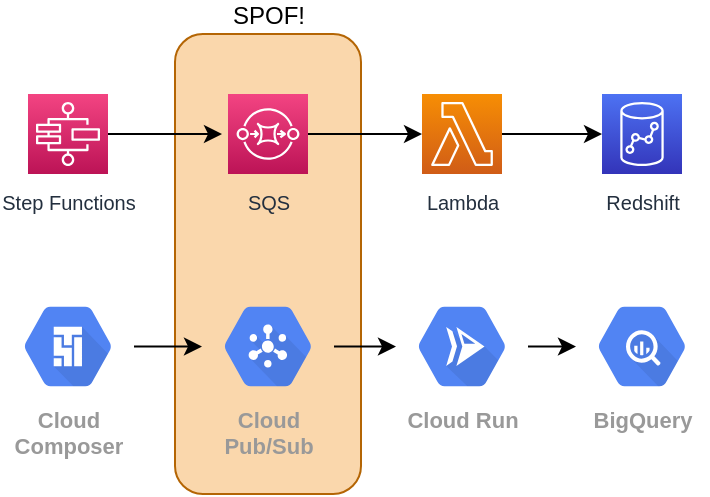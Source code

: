 <mxfile version="14.5.3" type="embed" pages="5">
    <diagram id="moko7G---dPomy4nvXAM" name="Page-1">
        <mxGraphModel dx="276" dy="367" grid="1" gridSize="10" guides="1" tooltips="1" connect="1" arrows="1" fold="1" page="1" pageScale="1" pageWidth="827" pageHeight="1169" background="#ffffff" math="0" shadow="0">
            <root>
                <mxCell id="0"/>
                <mxCell id="1" parent="0"/>
                <mxCell id="yWzwgE-AIM49SFFG5aOP-24" value="SPOF!" style="rounded=1;whiteSpace=wrap;html=1;fillColor=#fad7ac;strokeColor=#b46504;fontColor=#000000;labelPosition=center;verticalLabelPosition=top;align=center;verticalAlign=bottom;" parent="1" vertex="1">
                    <mxGeometry x="236.5" y="140" width="93" height="230" as="geometry"/>
                </mxCell>
                <mxCell id="19" value="" style="edgeStyle=orthogonalEdgeStyle;rounded=0;orthogonalLoop=1;jettySize=auto;html=1;strokeColor=#000000;entryX=0;entryY=0.5;entryDx=0;entryDy=0;entryPerimeter=0;" parent="1" source="3" target="5" edge="1">
                    <mxGeometry relative="1" as="geometry"/>
                </mxCell>
                <mxCell id="3" value="&lt;font style=&quot;font-size: 10px&quot;&gt;SQS&lt;/font&gt;" style="points=[[0,0,0],[0.25,0,0],[0.5,0,0],[0.75,0,0],[1,0,0],[0,1,0],[0.25,1,0],[0.5,1,0],[0.75,1,0],[1,1,0],[0,0.25,0],[0,0.5,0],[0,0.75,0],[1,0.25,0],[1,0.5,0],[1,0.75,0]];outlineConnect=0;fontColor=#232F3E;gradientColor=#F34482;gradientDirection=north;fillColor=#BC1356;strokeColor=#ffffff;dashed=0;verticalLabelPosition=bottom;verticalAlign=top;align=center;html=1;fontSize=12;fontStyle=0;aspect=fixed;shape=mxgraph.aws4.resourceIcon;resIcon=mxgraph.aws4.sqs;" parent="1" vertex="1">
                    <mxGeometry x="263" y="170" width="40" height="40" as="geometry"/>
                </mxCell>
                <mxCell id="18" value="" style="edgeStyle=orthogonalEdgeStyle;rounded=0;orthogonalLoop=1;jettySize=auto;html=1;strokeColor=#000000;" parent="1" source="4" edge="1">
                    <mxGeometry relative="1" as="geometry">
                        <mxPoint x="260" y="190" as="targetPoint"/>
                    </mxGeometry>
                </mxCell>
                <mxCell id="4" value="&lt;font style=&quot;font-size: 10px&quot;&gt;Step Functions&lt;/font&gt;" style="points=[[0,0,0],[0.25,0,0],[0.5,0,0],[0.75,0,0],[1,0,0],[0,1,0],[0.25,1,0],[0.5,1,0],[0.75,1,0],[1,1,0],[0,0.25,0],[0,0.5,0],[0,0.75,0],[1,0.25,0],[1,0.5,0],[1,0.75,0]];outlineConnect=0;fontColor=#232F3E;gradientColor=#F34482;gradientDirection=north;fillColor=#BC1356;strokeColor=#ffffff;dashed=0;verticalLabelPosition=bottom;verticalAlign=top;align=center;html=1;fontSize=12;fontStyle=0;aspect=fixed;shape=mxgraph.aws4.resourceIcon;resIcon=mxgraph.aws4.step_functions;" parent="1" vertex="1">
                    <mxGeometry x="163" y="170" width="40" height="40" as="geometry"/>
                </mxCell>
                <mxCell id="20" value="" style="edgeStyle=orthogonalEdgeStyle;rounded=0;orthogonalLoop=1;jettySize=auto;html=1;strokeColor=#000000;" parent="1" source="5" edge="1">
                    <mxGeometry relative="1" as="geometry">
                        <mxPoint x="450" y="190" as="targetPoint"/>
                    </mxGeometry>
                </mxCell>
                <mxCell id="5" value="&lt;font style=&quot;font-size: 10px&quot;&gt;Lambda&lt;/font&gt;" style="points=[[0,0,0],[0.25,0,0],[0.5,0,0],[0.75,0,0],[1,0,0],[0,1,0],[0.25,1,0],[0.5,1,0],[0.75,1,0],[1,1,0],[0,0.25,0],[0,0.5,0],[0,0.75,0],[1,0.25,0],[1,0.5,0],[1,0.75,0]];outlineConnect=0;fontColor=#232F3E;gradientColor=#F78E04;gradientDirection=north;fillColor=#D05C17;strokeColor=#ffffff;dashed=0;verticalLabelPosition=bottom;verticalAlign=top;align=center;html=1;fontSize=12;fontStyle=0;aspect=fixed;shape=mxgraph.aws4.resourceIcon;resIcon=mxgraph.aws4.lambda;" parent="1" vertex="1">
                    <mxGeometry x="360" y="170" width="40" height="40" as="geometry"/>
                </mxCell>
                <mxCell id="23" value="" style="edgeStyle=orthogonalEdgeStyle;rounded=0;orthogonalLoop=1;jettySize=auto;html=1;strokeColor=#000000;" parent="1" source="10" target="11" edge="1">
                    <mxGeometry relative="1" as="geometry"/>
                </mxCell>
                <mxCell id="10" value="Cloud Run" style="html=1;fillColor=#5184F3;strokeColor=none;verticalAlign=top;labelPosition=center;verticalLabelPosition=bottom;align=center;spacingTop=-6;fontSize=11;fontStyle=1;fontColor=#999999;shape=mxgraph.gcp2.hexIcon;prIcon=cloud_run" parent="1" vertex="1">
                    <mxGeometry x="347" y="267" width="66" height="58.5" as="geometry"/>
                </mxCell>
                <mxCell id="11" value="BigQuery" style="html=1;fillColor=#5184F3;strokeColor=none;verticalAlign=top;labelPosition=center;verticalLabelPosition=bottom;align=center;spacingTop=-6;fontSize=11;fontStyle=1;fontColor=#999999;shape=mxgraph.gcp2.hexIcon;prIcon=bigquery" parent="1" vertex="1">
                    <mxGeometry x="437" y="267" width="66" height="58.5" as="geometry"/>
                </mxCell>
                <mxCell id="21" value="" style="edgeStyle=orthogonalEdgeStyle;rounded=0;orthogonalLoop=1;jettySize=auto;html=1;strokeColor=#000000;" parent="1" source="15" target="16" edge="1">
                    <mxGeometry relative="1" as="geometry"/>
                </mxCell>
                <mxCell id="15" value="Cloud&#10;Composer" style="html=1;fillColor=#5184F3;strokeColor=none;verticalAlign=top;labelPosition=center;verticalLabelPosition=bottom;align=center;spacingTop=-6;fontSize=11;fontStyle=1;fontColor=#999999;shape=mxgraph.gcp2.hexIcon;prIcon=cloud_composer" parent="1" vertex="1">
                    <mxGeometry x="150" y="267" width="66" height="58.5" as="geometry"/>
                </mxCell>
                <mxCell id="22" value="" style="edgeStyle=orthogonalEdgeStyle;rounded=0;orthogonalLoop=1;jettySize=auto;html=1;strokeColor=#000000;" parent="1" source="16" target="10" edge="1">
                    <mxGeometry relative="1" as="geometry"/>
                </mxCell>
                <mxCell id="16" value="Cloud&#10;Pub/Sub" style="html=1;fillColor=#5184F3;strokeColor=none;verticalAlign=top;labelPosition=center;verticalLabelPosition=bottom;align=center;spacingTop=-6;fontSize=11;fontStyle=1;fontColor=#999999;shape=mxgraph.gcp2.hexIcon;prIcon=cloud_pubsub" parent="1" vertex="1">
                    <mxGeometry x="250" y="267" width="66" height="58.5" as="geometry"/>
                </mxCell>
                <mxCell id="24" value="&lt;font style=&quot;font-size: 10px&quot;&gt;Redshift&lt;/font&gt;" style="points=[[0,0,0],[0.25,0,0],[0.5,0,0],[0.75,0,0],[1,0,0],[0,1,0],[0.25,1,0],[0.5,1,0],[0.75,1,0],[1,1,0],[0,0.25,0],[0,0.5,0],[0,0.75,0],[1,0.25,0],[1,0.5,0],[1,0.75,0]];outlineConnect=0;fontColor=#232F3E;gradientColor=#4D72F3;gradientDirection=north;fillColor=#3334B9;strokeColor=#ffffff;dashed=0;verticalLabelPosition=bottom;verticalAlign=top;align=center;html=1;fontSize=12;fontStyle=0;aspect=fixed;shape=mxgraph.aws4.resourceIcon;resIcon=mxgraph.aws4.redshift;" parent="1" vertex="1">
                    <mxGeometry x="450" y="170" width="40" height="40" as="geometry"/>
                </mxCell>
            </root>
        </mxGraphModel>
    </diagram>
    <diagram name="Page-2" id="EdubOM1_TCLikN2hjm64">
        <mxGraphModel dx="458" dy="367" grid="1" gridSize="10" guides="1" tooltips="1" connect="1" arrows="1" fold="1" page="1" pageScale="1" pageWidth="827" pageHeight="1169" background="#ffffff" math="0" shadow="0">
            <root>
                <mxCell id="szVFtaPxw8O5ST5pwBjt-0"/>
                <mxCell id="szVFtaPxw8O5ST5pwBjt-1" parent="szVFtaPxw8O5ST5pwBjt-0"/>
                <mxCell id="szVFtaPxw8O5ST5pwBjt-21" value="" style="rounded=0;whiteSpace=wrap;html=1;fillColor=none;strokeColor=#4F4F4F;" parent="szVFtaPxw8O5ST5pwBjt-1" vertex="1">
                    <mxGeometry x="240" y="281.25" width="90" height="150" as="geometry"/>
                </mxCell>
                <mxCell id="szVFtaPxw8O5ST5pwBjt-17" value="" style="rounded=0;whiteSpace=wrap;html=1;fillColor=none;strokeColor=#4F4F4F;" parent="szVFtaPxw8O5ST5pwBjt-1" vertex="1">
                    <mxGeometry x="240" y="115" width="90" height="150" as="geometry"/>
                </mxCell>
                <mxCell id="szVFtaPxw8O5ST5pwBjt-2" value="" style="edgeStyle=orthogonalEdgeStyle;rounded=0;orthogonalLoop=1;jettySize=auto;html=1;strokeColor=#6F0000;entryX=0;entryY=0.5;entryDx=0;entryDy=0;entryPerimeter=0;fillColor=#a20025;" parent="szVFtaPxw8O5ST5pwBjt-1" target="szVFtaPxw8O5ST5pwBjt-7" edge="1">
                    <mxGeometry relative="1" as="geometry">
                        <mxPoint x="332" y="190" as="sourcePoint"/>
                    </mxGeometry>
                </mxCell>
                <mxCell id="szVFtaPxw8O5ST5pwBjt-20" value="" style="edgeStyle=orthogonalEdgeStyle;rounded=0;orthogonalLoop=1;jettySize=auto;html=1;strokeColor=#6F0000;entryX=0;entryY=0.5;entryDx=0;entryDy=0;fillColor=#a20025;" parent="szVFtaPxw8O5ST5pwBjt-1" source="szVFtaPxw8O5ST5pwBjt-5" target="szVFtaPxw8O5ST5pwBjt-17" edge="1">
                    <mxGeometry relative="1" as="geometry"/>
                </mxCell>
                <mxCell id="szVFtaPxw8O5ST5pwBjt-5" value="&lt;font style=&quot;font-size: 10px&quot;&gt;Step Functions&lt;/font&gt;" style="points=[[0,0,0],[0.25,0,0],[0.5,0,0],[0.75,0,0],[1,0,0],[0,1,0],[0.25,1,0],[0.5,1,0],[0.75,1,0],[1,1,0],[0,0.25,0],[0,0.5,0],[0,0.75,0],[1,0.25,0],[1,0.5,0],[1,0.75,0]];outlineConnect=0;fontColor=#232F3E;gradientColor=#F34482;gradientDirection=north;fillColor=#BC1356;strokeColor=#ffffff;dashed=0;verticalLabelPosition=bottom;verticalAlign=top;align=center;html=1;fontSize=12;fontStyle=0;aspect=fixed;shape=mxgraph.aws4.resourceIcon;resIcon=mxgraph.aws4.step_functions;" parent="szVFtaPxw8O5ST5pwBjt-1" vertex="1">
                    <mxGeometry x="163" y="170" width="40" height="40" as="geometry"/>
                </mxCell>
                <mxCell id="szVFtaPxw8O5ST5pwBjt-6" value="" style="edgeStyle=orthogonalEdgeStyle;rounded=0;orthogonalLoop=1;jettySize=auto;html=1;strokeColor=#000000;" parent="szVFtaPxw8O5ST5pwBjt-1" source="szVFtaPxw8O5ST5pwBjt-7" edge="1">
                    <mxGeometry relative="1" as="geometry">
                        <mxPoint x="450" y="190" as="targetPoint"/>
                    </mxGeometry>
                </mxCell>
                <mxCell id="szVFtaPxw8O5ST5pwBjt-7" value="&lt;font style=&quot;font-size: 10px&quot;&gt;Lambda&lt;/font&gt;" style="points=[[0,0,0],[0.25,0,0],[0.5,0,0],[0.75,0,0],[1,0,0],[0,1,0],[0.25,1,0],[0.5,1,0],[0.75,1,0],[1,1,0],[0,0.25,0],[0,0.5,0],[0,0.75,0],[1,0.25,0],[1,0.5,0],[1,0.75,0]];outlineConnect=0;fontColor=#232F3E;gradientColor=#F78E04;gradientDirection=north;fillColor=#D05C17;strokeColor=#ffffff;dashed=0;verticalLabelPosition=bottom;verticalAlign=top;align=center;html=1;fontSize=12;fontStyle=0;aspect=fixed;shape=mxgraph.aws4.resourceIcon;resIcon=mxgraph.aws4.lambda;" parent="szVFtaPxw8O5ST5pwBjt-1" vertex="1">
                    <mxGeometry x="360" y="170" width="40" height="40" as="geometry"/>
                </mxCell>
                <mxCell id="szVFtaPxw8O5ST5pwBjt-8" value="" style="edgeStyle=orthogonalEdgeStyle;rounded=0;orthogonalLoop=1;jettySize=auto;html=1;fillColor=#0050ef;strokeColor=#000000;" parent="szVFtaPxw8O5ST5pwBjt-1" source="szVFtaPxw8O5ST5pwBjt-9" target="szVFtaPxw8O5ST5pwBjt-10" edge="1">
                    <mxGeometry relative="1" as="geometry"/>
                </mxCell>
                <mxCell id="szVFtaPxw8O5ST5pwBjt-9" value="Cloud Run" style="html=1;fillColor=#5184F3;strokeColor=none;verticalAlign=top;labelPosition=center;verticalLabelPosition=bottom;align=center;spacingTop=-6;fontSize=11;fontStyle=1;fontColor=#999999;shape=mxgraph.gcp2.hexIcon;prIcon=cloud_run" parent="szVFtaPxw8O5ST5pwBjt-1" vertex="1">
                    <mxGeometry x="347" y="327" width="66" height="58.5" as="geometry"/>
                </mxCell>
                <mxCell id="szVFtaPxw8O5ST5pwBjt-10" value="BigQuery" style="html=1;fillColor=#5184F3;strokeColor=none;verticalAlign=top;labelPosition=center;verticalLabelPosition=bottom;align=center;spacingTop=-6;fontSize=11;fontStyle=1;fontColor=#999999;shape=mxgraph.gcp2.hexIcon;prIcon=bigquery" parent="szVFtaPxw8O5ST5pwBjt-1" vertex="1">
                    <mxGeometry x="437" y="327" width="66" height="58.5" as="geometry"/>
                </mxCell>
                <mxCell id="szVFtaPxw8O5ST5pwBjt-23" value="" style="edgeStyle=orthogonalEdgeStyle;rounded=0;orthogonalLoop=1;jettySize=auto;html=1;strokeColor=#000000;" parent="szVFtaPxw8O5ST5pwBjt-1" source="szVFtaPxw8O5ST5pwBjt-12" target="szVFtaPxw8O5ST5pwBjt-21" edge="1">
                    <mxGeometry relative="1" as="geometry"/>
                </mxCell>
                <mxCell id="szVFtaPxw8O5ST5pwBjt-12" value="Cloud&#10;Composer" style="html=1;fillColor=#5184F3;strokeColor=none;verticalAlign=top;labelPosition=center;verticalLabelPosition=bottom;align=center;spacingTop=-6;fontSize=11;fontStyle=1;fontColor=#999999;shape=mxgraph.gcp2.hexIcon;prIcon=cloud_composer" parent="szVFtaPxw8O5ST5pwBjt-1" vertex="1">
                    <mxGeometry x="150" y="327" width="66" height="58.5" as="geometry"/>
                </mxCell>
                <mxCell id="szVFtaPxw8O5ST5pwBjt-14" value="Cloud&#10;Pub/Sub" style="html=1;fillColor=#5184F3;strokeColor=none;verticalAlign=top;labelPosition=center;verticalLabelPosition=bottom;align=center;spacingTop=-6;fontSize=11;fontStyle=1;fontColor=#999999;shape=mxgraph.gcp2.hexIcon;prIcon=cloud_pubsub" parent="szVFtaPxw8O5ST5pwBjt-1" vertex="1">
                    <mxGeometry x="250" y="344" width="66" height="58.5" as="geometry"/>
                </mxCell>
                <mxCell id="szVFtaPxw8O5ST5pwBjt-15" value="&lt;font style=&quot;font-size: 10px&quot;&gt;Redshift&lt;/font&gt;" style="points=[[0,0,0],[0.25,0,0],[0.5,0,0],[0.75,0,0],[1,0,0],[0,1,0],[0.25,1,0],[0.5,1,0],[0.75,1,0],[1,1,0],[0,0.25,0],[0,0.5,0],[0,0.75,0],[1,0.25,0],[1,0.5,0],[1,0.75,0]];outlineConnect=0;fontColor=#232F3E;gradientColor=#4D72F3;gradientDirection=north;fillColor=#3334B9;strokeColor=#ffffff;dashed=0;verticalLabelPosition=bottom;verticalAlign=top;align=center;html=1;fontSize=12;fontStyle=0;aspect=fixed;shape=mxgraph.aws4.resourceIcon;resIcon=mxgraph.aws4.redshift;" parent="szVFtaPxw8O5ST5pwBjt-1" vertex="1">
                    <mxGeometry x="450" y="170" width="40" height="40" as="geometry"/>
                </mxCell>
                <mxCell id="szVFtaPxw8O5ST5pwBjt-16" value="&lt;font style=&quot;font-size: 10px&quot;&gt;SQS&lt;/font&gt;" style="points=[[0,0,0],[0.25,0,0],[0.5,0,0],[0.75,0,0],[1,0,0],[0,1,0],[0.25,1,0],[0.5,1,0],[0.75,1,0],[1,1,0],[0,0.25,0],[0,0.5,0],[0,0.75,0],[1,0.25,0],[1,0.5,0],[1,0.75,0]];outlineConnect=0;fontColor=#232F3E;gradientColor=#F34482;gradientDirection=north;fillColor=#BC1356;strokeColor=#ffffff;dashed=0;verticalLabelPosition=bottom;verticalAlign=top;align=center;html=1;fontSize=12;fontStyle=0;aspect=fixed;shape=mxgraph.aws4.resourceIcon;resIcon=mxgraph.aws4.sqs;" parent="szVFtaPxw8O5ST5pwBjt-1" vertex="1">
                    <mxGeometry x="264" y="200" width="40" height="40" as="geometry"/>
                </mxCell>
                <mxCell id="szVFtaPxw8O5ST5pwBjt-3" value="" style="points=[[0,0,0],[0.25,0,0],[0.5,0,0],[0.75,0,0],[1,0,0],[0,1,0],[0.25,1,0],[0.5,1,0],[0.75,1,0],[1,1,0],[0,0.25,0],[0,0.5,0],[0,0.75,0],[1,0.25,0],[1,0.5,0],[1,0.75,0]];outlineConnect=0;fontColor=#232F3E;gradientColor=#F34482;gradientDirection=north;fillColor=#BC1356;strokeColor=#ffffff;dashed=0;verticalLabelPosition=bottom;verticalAlign=top;align=center;html=1;fontSize=12;fontStyle=0;aspect=fixed;shape=mxgraph.aws4.resourceIcon;resIcon=mxgraph.aws4.sqs;" parent="szVFtaPxw8O5ST5pwBjt-1" vertex="1">
                    <mxGeometry x="265" y="138" width="40" height="40" as="geometry"/>
                </mxCell>
                <mxCell id="szVFtaPxw8O5ST5pwBjt-25" value="" style="edgeStyle=orthogonalEdgeStyle;rounded=0;orthogonalLoop=1;jettySize=auto;html=1;strokeColor=#001DBC;fillColor=#0050ef;" parent="szVFtaPxw8O5ST5pwBjt-1" source="szVFtaPxw8O5ST5pwBjt-21" target="szVFtaPxw8O5ST5pwBjt-9" edge="1">
                    <mxGeometry relative="1" as="geometry"/>
                </mxCell>
                <mxCell id="szVFtaPxw8O5ST5pwBjt-26" value="" style="html=1;fillColor=#5184F3;strokeColor=none;verticalAlign=top;labelPosition=center;verticalLabelPosition=bottom;align=center;spacingTop=-6;fontSize=11;fontStyle=1;fontColor=#999999;shape=mxgraph.gcp2.hexIcon;prIcon=cloud_pubsub" parent="szVFtaPxw8O5ST5pwBjt-1" vertex="1">
                    <mxGeometry x="250" y="291.5" width="66" height="58.5" as="geometry"/>
                </mxCell>
            </root>
        </mxGraphModel>
    </diagram>
    <diagram name="Page-3" id="RvwAsFMbYZK45A0UDRFq">
        <mxGraphModel dx="458" dy="367" grid="1" gridSize="10" guides="1" tooltips="1" connect="1" arrows="1" fold="1" page="1" pageScale="1" pageWidth="827" pageHeight="1169" background="#ffffff" math="0" shadow="0">
            <root>
                <mxCell id="fkdZOYJopLxGGMGy8ORh-0"/>
                <mxCell id="fkdZOYJopLxGGMGy8ORh-1" parent="fkdZOYJopLxGGMGy8ORh-0"/>
                <mxCell id="fkdZOYJopLxGGMGy8ORh-2" value="" style="rounded=0;whiteSpace=wrap;html=1;fillColor=none;strokeColor=#4F4F4F;" parent="fkdZOYJopLxGGMGy8ORh-1" vertex="1">
                    <mxGeometry x="240" y="281.25" width="90" height="150" as="geometry"/>
                </mxCell>
                <mxCell id="fkdZOYJopLxGGMGy8ORh-3" value="" style="rounded=0;whiteSpace=wrap;html=1;fillColor=none;strokeColor=#4F4F4F;" parent="fkdZOYJopLxGGMGy8ORh-1" vertex="1">
                    <mxGeometry x="240" y="115" width="90" height="150" as="geometry"/>
                </mxCell>
                <mxCell id="fkdZOYJopLxGGMGy8ORh-4" value="" style="edgeStyle=orthogonalEdgeStyle;rounded=0;orthogonalLoop=1;jettySize=auto;html=1;strokeColor=#000000;entryX=0;entryY=0.5;entryDx=0;entryDy=0;entryPerimeter=0;" parent="fkdZOYJopLxGGMGy8ORh-1" target="fkdZOYJopLxGGMGy8ORh-8" edge="1">
                    <mxGeometry relative="1" as="geometry">
                        <mxPoint x="332" y="190" as="sourcePoint"/>
                    </mxGeometry>
                </mxCell>
                <mxCell id="fkdZOYJopLxGGMGy8ORh-5" value="" style="edgeStyle=orthogonalEdgeStyle;rounded=0;orthogonalLoop=1;jettySize=auto;html=1;strokeColor=#000000;entryX=0;entryY=0.5;entryDx=0;entryDy=0;" parent="fkdZOYJopLxGGMGy8ORh-1" source="fkdZOYJopLxGGMGy8ORh-6" target="fkdZOYJopLxGGMGy8ORh-3" edge="1">
                    <mxGeometry relative="1" as="geometry"/>
                </mxCell>
                <mxCell id="fkdZOYJopLxGGMGy8ORh-6" value="&lt;font style=&quot;font-size: 10px&quot;&gt;Step Functions&lt;/font&gt;" style="points=[[0,0,0],[0.25,0,0],[0.5,0,0],[0.75,0,0],[1,0,0],[0,1,0],[0.25,1,0],[0.5,1,0],[0.75,1,0],[1,1,0],[0,0.25,0],[0,0.5,0],[0,0.75,0],[1,0.25,0],[1,0.5,0],[1,0.75,0]];outlineConnect=0;fontColor=#232F3E;gradientColor=#F34482;gradientDirection=north;fillColor=#BC1356;strokeColor=#ffffff;dashed=0;verticalLabelPosition=bottom;verticalAlign=top;align=center;html=1;fontSize=12;fontStyle=0;aspect=fixed;shape=mxgraph.aws4.resourceIcon;resIcon=mxgraph.aws4.step_functions;" parent="fkdZOYJopLxGGMGy8ORh-1" vertex="1">
                    <mxGeometry x="163" y="170" width="40" height="40" as="geometry"/>
                </mxCell>
                <mxCell id="fkdZOYJopLxGGMGy8ORh-7" value="" style="edgeStyle=orthogonalEdgeStyle;rounded=0;orthogonalLoop=1;jettySize=auto;html=1;strokeColor=#000000;" parent="fkdZOYJopLxGGMGy8ORh-1" source="fkdZOYJopLxGGMGy8ORh-8" edge="1">
                    <mxGeometry relative="1" as="geometry">
                        <mxPoint x="450" y="190" as="targetPoint"/>
                    </mxGeometry>
                </mxCell>
                <mxCell id="fkdZOYJopLxGGMGy8ORh-8" value="&lt;font style=&quot;font-size: 10px&quot;&gt;Lambda&lt;/font&gt;" style="points=[[0,0,0],[0.25,0,0],[0.5,0,0],[0.75,0,0],[1,0,0],[0,1,0],[0.25,1,0],[0.5,1,0],[0.75,1,0],[1,1,0],[0,0.25,0],[0,0.5,0],[0,0.75,0],[1,0.25,0],[1,0.5,0],[1,0.75,0]];outlineConnect=0;fontColor=#232F3E;gradientColor=#F78E04;gradientDirection=north;fillColor=#D05C17;strokeColor=#ffffff;dashed=0;verticalLabelPosition=bottom;verticalAlign=top;align=center;html=1;fontSize=12;fontStyle=0;aspect=fixed;shape=mxgraph.aws4.resourceIcon;resIcon=mxgraph.aws4.lambda;" parent="fkdZOYJopLxGGMGy8ORh-1" vertex="1">
                    <mxGeometry x="360" y="170" width="40" height="40" as="geometry"/>
                </mxCell>
                <mxCell id="fkdZOYJopLxGGMGy8ORh-9" value="" style="edgeStyle=orthogonalEdgeStyle;rounded=0;orthogonalLoop=1;jettySize=auto;html=1;strokeColor=#000000;" parent="fkdZOYJopLxGGMGy8ORh-1" source="fkdZOYJopLxGGMGy8ORh-10" target="fkdZOYJopLxGGMGy8ORh-11" edge="1">
                    <mxGeometry relative="1" as="geometry"/>
                </mxCell>
                <mxCell id="fkdZOYJopLxGGMGy8ORh-10" value="Cloud Run" style="html=1;fillColor=#5184F3;strokeColor=none;verticalAlign=top;labelPosition=center;verticalLabelPosition=bottom;align=center;spacingTop=-6;fontSize=11;fontStyle=1;fontColor=#999999;shape=mxgraph.gcp2.hexIcon;prIcon=cloud_run" parent="fkdZOYJopLxGGMGy8ORh-1" vertex="1">
                    <mxGeometry x="347" y="327" width="66" height="58.5" as="geometry"/>
                </mxCell>
                <mxCell id="fkdZOYJopLxGGMGy8ORh-11" value="BigQuery" style="html=1;fillColor=#5184F3;strokeColor=none;verticalAlign=top;labelPosition=center;verticalLabelPosition=bottom;align=center;spacingTop=-6;fontSize=11;fontStyle=1;fontColor=#999999;shape=mxgraph.gcp2.hexIcon;prIcon=bigquery" parent="fkdZOYJopLxGGMGy8ORh-1" vertex="1">
                    <mxGeometry x="437" y="327" width="66" height="58.5" as="geometry"/>
                </mxCell>
                <mxCell id="fkdZOYJopLxGGMGy8ORh-12" value="" style="edgeStyle=orthogonalEdgeStyle;rounded=0;orthogonalLoop=1;jettySize=auto;html=1;strokeColor=#000000;" parent="fkdZOYJopLxGGMGy8ORh-1" source="fkdZOYJopLxGGMGy8ORh-13" target="fkdZOYJopLxGGMGy8ORh-2" edge="1">
                    <mxGeometry relative="1" as="geometry"/>
                </mxCell>
                <mxCell id="fkdZOYJopLxGGMGy8ORh-13" value="Cloud&#10;Composer" style="html=1;fillColor=#5184F3;strokeColor=none;verticalAlign=top;labelPosition=center;verticalLabelPosition=bottom;align=center;spacingTop=-6;fontSize=11;fontStyle=1;fontColor=#999999;shape=mxgraph.gcp2.hexIcon;prIcon=cloud_composer" parent="fkdZOYJopLxGGMGy8ORh-1" vertex="1">
                    <mxGeometry x="150" y="327" width="66" height="58.5" as="geometry"/>
                </mxCell>
                <mxCell id="fkdZOYJopLxGGMGy8ORh-14" value="Cloud&#10;Pub/Sub" style="html=1;fillColor=#5184F3;strokeColor=none;verticalAlign=top;labelPosition=center;verticalLabelPosition=bottom;align=center;spacingTop=-6;fontSize=11;fontStyle=1;fontColor=#999999;shape=mxgraph.gcp2.hexIcon;prIcon=cloud_pubsub" parent="fkdZOYJopLxGGMGy8ORh-1" vertex="1">
                    <mxGeometry x="250" y="344" width="66" height="58.5" as="geometry"/>
                </mxCell>
                <mxCell id="fkdZOYJopLxGGMGy8ORh-15" value="&lt;font style=&quot;font-size: 10px&quot;&gt;Redshift&lt;/font&gt;" style="points=[[0,0,0],[0.25,0,0],[0.5,0,0],[0.75,0,0],[1,0,0],[0,1,0],[0.25,1,0],[0.5,1,0],[0.75,1,0],[1,1,0],[0,0.25,0],[0,0.5,0],[0,0.75,0],[1,0.25,0],[1,0.5,0],[1,0.75,0]];outlineConnect=0;fontColor=#232F3E;gradientColor=#4D72F3;gradientDirection=north;fillColor=#3334B9;strokeColor=#ffffff;dashed=0;verticalLabelPosition=bottom;verticalAlign=top;align=center;html=1;fontSize=12;fontStyle=0;aspect=fixed;shape=mxgraph.aws4.resourceIcon;resIcon=mxgraph.aws4.redshift;" parent="fkdZOYJopLxGGMGy8ORh-1" vertex="1">
                    <mxGeometry x="450" y="170" width="40" height="40" as="geometry"/>
                </mxCell>
                <mxCell id="fkdZOYJopLxGGMGy8ORh-16" value="&lt;font style=&quot;font-size: 10px&quot;&gt;SQS&lt;/font&gt;" style="points=[[0,0,0],[0.25,0,0],[0.5,0,0],[0.75,0,0],[1,0,0],[0,1,0],[0.25,1,0],[0.5,1,0],[0.75,1,0],[1,1,0],[0,0.25,0],[0,0.5,0],[0,0.75,0],[1,0.25,0],[1,0.5,0],[1,0.75,0]];outlineConnect=0;fontColor=#232F3E;gradientColor=#F34482;gradientDirection=north;fillColor=#BC1356;strokeColor=#ffffff;dashed=0;verticalLabelPosition=bottom;verticalAlign=top;align=center;html=1;fontSize=12;fontStyle=0;aspect=fixed;shape=mxgraph.aws4.resourceIcon;resIcon=mxgraph.aws4.sqs;" parent="fkdZOYJopLxGGMGy8ORh-1" vertex="1">
                    <mxGeometry x="264" y="200" width="40" height="40" as="geometry"/>
                </mxCell>
                <mxCell id="fkdZOYJopLxGGMGy8ORh-17" value="" style="points=[[0,0,0],[0.25,0,0],[0.5,0,0],[0.75,0,0],[1,0,0],[0,1,0],[0.25,1,0],[0.5,1,0],[0.75,1,0],[1,1,0],[0,0.25,0],[0,0.5,0],[0,0.75,0],[1,0.25,0],[1,0.5,0],[1,0.75,0]];outlineConnect=0;fontColor=#232F3E;gradientColor=#F34482;gradientDirection=north;fillColor=#BC1356;strokeColor=#ffffff;dashed=0;verticalLabelPosition=bottom;verticalAlign=top;align=center;html=1;fontSize=12;fontStyle=0;aspect=fixed;shape=mxgraph.aws4.resourceIcon;resIcon=mxgraph.aws4.sqs;" parent="fkdZOYJopLxGGMGy8ORh-1" vertex="1">
                    <mxGeometry x="263" y="300" width="40" height="40" as="geometry"/>
                </mxCell>
                <mxCell id="fkdZOYJopLxGGMGy8ORh-18" value="" style="edgeStyle=orthogonalEdgeStyle;rounded=0;orthogonalLoop=1;jettySize=auto;html=1;strokeColor=#000000;" parent="fkdZOYJopLxGGMGy8ORh-1" source="fkdZOYJopLxGGMGy8ORh-2" target="fkdZOYJopLxGGMGy8ORh-10" edge="1">
                    <mxGeometry relative="1" as="geometry"/>
                </mxCell>
                <mxCell id="fkdZOYJopLxGGMGy8ORh-19" value="" style="html=1;fillColor=#5184F3;strokeColor=none;verticalAlign=top;labelPosition=center;verticalLabelPosition=bottom;align=center;spacingTop=-6;fontSize=11;fontStyle=1;fontColor=#999999;shape=mxgraph.gcp2.hexIcon;prIcon=cloud_pubsub" parent="fkdZOYJopLxGGMGy8ORh-1" vertex="1">
                    <mxGeometry x="252" y="130" width="66" height="58.5" as="geometry"/>
                </mxCell>
            </root>
        </mxGraphModel>
    </diagram>
    <diagram name="Page-4" id="Sqhml0BLwyFZuaVlpYb1">
        <mxGraphModel dx="765" dy="367" grid="1" gridSize="10" guides="1" tooltips="1" connect="1" arrows="1" fold="1" page="1" pageScale="1" pageWidth="827" pageHeight="1169" background="#ffffff" math="0" shadow="0">
            <root>
                <mxCell id="28B98HiGvbeR0BEU-vzN-0"/>
                <mxCell id="28B98HiGvbeR0BEU-vzN-1" parent="28B98HiGvbeR0BEU-vzN-0"/>
                <mxCell id="LcFrd88yMla2R6JGsRoK-5" value="" style="edgeStyle=none;rounded=0;orthogonalLoop=1;jettySize=auto;html=1;dashed=1;strokeColor=#000000;fontSize=12;entryX=1;entryY=0.75;entryDx=0;entryDy=0;entryPerimeter=0;" parent="28B98HiGvbeR0BEU-vzN-1" source="28B98HiGvbeR0BEU-vzN-2" target="28B98HiGvbeR0BEU-vzN-16" edge="1">
                    <mxGeometry relative="1" as="geometry"/>
                </mxCell>
                <mxCell id="LcFrd88yMla2R6JGsRoK-6" style="edgeStyle=none;rounded=0;orthogonalLoop=1;jettySize=auto;html=1;exitX=0;exitY=0.75;exitDx=0;exitDy=0;entryX=0.825;entryY=0.5;entryDx=0;entryDy=0;entryPerimeter=0;dashed=1;strokeColor=#000000;fontSize=12;" parent="28B98HiGvbeR0BEU-vzN-1" source="28B98HiGvbeR0BEU-vzN-2" target="28B98HiGvbeR0BEU-vzN-14" edge="1">
                    <mxGeometry relative="1" as="geometry"/>
                </mxCell>
                <mxCell id="28B98HiGvbeR0BEU-vzN-2" value="queuing-hub&lt;br&gt;Subscriber" style="rounded=0;whiteSpace=wrap;html=1;fillColor=#eeeeee;strokeColor=#36393d;labelPosition=center;verticalLabelPosition=middle;align=center;verticalAlign=middle;fontColor=#000000;fontSize=12;" parent="28B98HiGvbeR0BEU-vzN-1" vertex="1">
                    <mxGeometry x="380" y="330" width="110" height="70" as="geometry"/>
                </mxCell>
                <mxCell id="28B98HiGvbeR0BEU-vzN-24" value="" style="edgeStyle=orthogonalEdgeStyle;rounded=0;orthogonalLoop=1;jettySize=auto;html=1;strokeColor=#000000;entryX=0;entryY=0.5;entryDx=0;entryDy=0;" parent="28B98HiGvbeR0BEU-vzN-1" source="28B98HiGvbeR0BEU-vzN-6" target="LcFrd88yMla2R6JGsRoK-1" edge="1">
                    <mxGeometry relative="1" as="geometry">
                        <Array as="points">
                            <mxPoint x="129" y="310"/>
                            <mxPoint x="129" y="365"/>
                        </Array>
                    </mxGeometry>
                </mxCell>
                <mxCell id="28B98HiGvbeR0BEU-vzN-6" value="&lt;font style=&quot;font-size: 10px&quot;&gt;Step Functions&lt;/font&gt;" style="points=[[0,0,0],[0.25,0,0],[0.5,0,0],[0.75,0,0],[1,0,0],[0,1,0],[0.25,1,0],[0.5,1,0],[0.75,1,0],[1,1,0],[0,0.25,0],[0,0.5,0],[0,0.75,0],[1,0.25,0],[1,0.5,0],[1,0.75,0]];outlineConnect=0;fontColor=#232F3E;gradientColor=#F34482;gradientDirection=north;fillColor=#BC1356;strokeColor=#ffffff;dashed=0;verticalLabelPosition=bottom;verticalAlign=top;align=center;html=1;fontSize=12;fontStyle=0;aspect=fixed;shape=mxgraph.aws4.resourceIcon;resIcon=mxgraph.aws4.step_functions;" parent="28B98HiGvbeR0BEU-vzN-1" vertex="1">
                    <mxGeometry x="58" y="290" width="40" height="40" as="geometry"/>
                </mxCell>
                <mxCell id="28B98HiGvbeR0BEU-vzN-7" value="" style="edgeStyle=orthogonalEdgeStyle;rounded=0;orthogonalLoop=1;jettySize=auto;html=1;strokeColor=#000000;entryX=0.175;entryY=0.5;entryDx=0;entryDy=0;entryPerimeter=0;" parent="28B98HiGvbeR0BEU-vzN-1" source="28B98HiGvbeR0BEU-vzN-8" target="28B98HiGvbeR0BEU-vzN-11" edge="1">
                    <mxGeometry relative="1" as="geometry">
                        <mxPoint x="599" y="190" as="targetPoint"/>
                        <Array as="points">
                            <mxPoint x="640" y="310"/>
                            <mxPoint x="640" y="365"/>
                        </Array>
                    </mxGeometry>
                </mxCell>
                <mxCell id="d5yWWVZYRHGmRyH0LvI2-0" value="" style="edgeStyle=orthogonalEdgeStyle;rounded=0;orthogonalLoop=1;jettySize=auto;html=1;fontColor=#000000;strokeColor=#000000;" parent="28B98HiGvbeR0BEU-vzN-1" source="28B98HiGvbeR0BEU-vzN-8" edge="1">
                    <mxGeometry relative="1" as="geometry">
                        <Array as="points">
                            <mxPoint x="510" y="310"/>
                            <mxPoint x="510" y="365"/>
                        </Array>
                        <mxPoint x="490" y="365" as="targetPoint"/>
                    </mxGeometry>
                </mxCell>
                <mxCell id="28B98HiGvbeR0BEU-vzN-8" value="&lt;font style=&quot;font-size: 10px&quot;&gt;Lambda&lt;/font&gt;" style="points=[[0,0,0],[0.25,0,0],[0.5,0,0],[0.75,0,0],[1,0,0],[0,1,0],[0.25,1,0],[0.5,1,0],[0.75,1,0],[1,1,0],[0,0.25,0],[0,0.5,0],[0,0.75,0],[1,0.25,0],[1,0.5,0],[1,0.75,0]];outlineConnect=0;fontColor=#232F3E;gradientColor=#F78E04;gradientDirection=north;fillColor=#D05C17;strokeColor=#ffffff;dashed=0;verticalLabelPosition=bottom;verticalAlign=top;align=center;html=1;fontSize=12;fontStyle=0;aspect=fixed;shape=mxgraph.aws4.resourceIcon;resIcon=mxgraph.aws4.lambda;" parent="28B98HiGvbeR0BEU-vzN-1" vertex="1">
                    <mxGeometry x="559" y="290" width="40" height="40" as="geometry"/>
                </mxCell>
                <mxCell id="28B98HiGvbeR0BEU-vzN-9" value="" style="edgeStyle=orthogonalEdgeStyle;rounded=0;orthogonalLoop=1;jettySize=auto;html=1;strokeColor=#000000;entryX=0.175;entryY=0.5;entryDx=0;entryDy=0;entryPerimeter=0;" parent="28B98HiGvbeR0BEU-vzN-1" source="28B98HiGvbeR0BEU-vzN-10" target="28B98HiGvbeR0BEU-vzN-11" edge="1">
                    <mxGeometry relative="1" as="geometry">
                        <Array as="points">
                            <mxPoint x="640" y="399"/>
                            <mxPoint x="640" y="365"/>
                        </Array>
                    </mxGeometry>
                </mxCell>
                <mxCell id="d5yWWVZYRHGmRyH0LvI2-1" value="" style="edgeStyle=orthogonalEdgeStyle;rounded=0;orthogonalLoop=1;jettySize=auto;html=1;fontColor=#000000;entryX=1;entryY=0.5;entryDx=0;entryDy=0;strokeColor=#000000;" parent="28B98HiGvbeR0BEU-vzN-1" source="28B98HiGvbeR0BEU-vzN-10" target="28B98HiGvbeR0BEU-vzN-2" edge="1">
                    <mxGeometry relative="1" as="geometry">
                        <mxPoint x="520" y="435" as="targetPoint"/>
                        <Array as="points">
                            <mxPoint x="510" y="399"/>
                            <mxPoint x="510" y="365"/>
                        </Array>
                    </mxGeometry>
                </mxCell>
                <mxCell id="28B98HiGvbeR0BEU-vzN-10" value="Cloud Run" style="html=1;fillColor=#5184F3;strokeColor=none;verticalAlign=top;labelPosition=center;verticalLabelPosition=bottom;align=center;spacingTop=-6;fontSize=11;fontStyle=1;fontColor=#999999;shape=mxgraph.gcp2.hexIcon;prIcon=cloud_run" parent="28B98HiGvbeR0BEU-vzN-1" vertex="1">
                    <mxGeometry x="546" y="370" width="66" height="58.5" as="geometry"/>
                </mxCell>
                <mxCell id="28B98HiGvbeR0BEU-vzN-11" value="BigQuery" style="html=1;fillColor=#5184F3;strokeColor=none;verticalAlign=top;labelPosition=center;verticalLabelPosition=bottom;align=center;spacingTop=-6;fontSize=11;fontStyle=1;fontColor=#999999;shape=mxgraph.gcp2.hexIcon;prIcon=bigquery" parent="28B98HiGvbeR0BEU-vzN-1" vertex="1">
                    <mxGeometry x="654" y="335.75" width="66" height="58.5" as="geometry"/>
                </mxCell>
                <mxCell id="28B98HiGvbeR0BEU-vzN-25" value="" style="edgeStyle=orthogonalEdgeStyle;rounded=0;orthogonalLoop=1;jettySize=auto;html=1;strokeColor=#000000;entryX=0;entryY=0.5;entryDx=0;entryDy=0;" parent="28B98HiGvbeR0BEU-vzN-1" source="28B98HiGvbeR0BEU-vzN-13" target="LcFrd88yMla2R6JGsRoK-1" edge="1">
                    <mxGeometry relative="1" as="geometry">
                        <Array as="points">
                            <mxPoint x="130" y="399"/>
                            <mxPoint x="130" y="365"/>
                        </Array>
                        <mxPoint x="160" y="365" as="targetPoint"/>
                    </mxGeometry>
                </mxCell>
                <mxCell id="28B98HiGvbeR0BEU-vzN-13" value="Cloud&#10;Composer" style="html=1;fillColor=#5184F3;strokeColor=none;verticalAlign=top;labelPosition=center;verticalLabelPosition=bottom;align=center;spacingTop=-6;fontSize=11;fontStyle=1;fontColor=#999999;shape=mxgraph.gcp2.hexIcon;prIcon=cloud_composer" parent="28B98HiGvbeR0BEU-vzN-1" vertex="1">
                    <mxGeometry x="45" y="370" width="66" height="58.5" as="geometry"/>
                </mxCell>
                <mxCell id="28B98HiGvbeR0BEU-vzN-14" value="Cloud&#10;Pub/Sub" style="html=1;fillColor=#5184F3;strokeColor=none;verticalAlign=top;labelPosition=center;verticalLabelPosition=bottom;align=center;spacingTop=-6;fontSize=11;fontStyle=1;fontColor=#999999;shape=mxgraph.gcp2.hexIcon;prIcon=cloud_pubsub" parent="28B98HiGvbeR0BEU-vzN-1" vertex="1">
                    <mxGeometry x="287" y="370" width="66" height="58.5" as="geometry"/>
                </mxCell>
                <mxCell id="28B98HiGvbeR0BEU-vzN-16" value="&lt;font style=&quot;font-size: 10px&quot;&gt;SQS&lt;/font&gt;" style="points=[[0,0,0],[0.25,0,0],[0.5,0,0],[0.75,0,0],[1,0,0],[0,1,0],[0.25,1,0],[0.5,1,0],[0.75,1,0],[1,1,0],[0,0.25,0],[0,0.5,0],[0,0.75,0],[1,0.25,0],[1,0.5,0],[1,0.75,0]];outlineConnect=0;fontColor=#232F3E;gradientColor=#F34482;gradientDirection=north;fillColor=#BC1356;strokeColor=#ffffff;dashed=0;verticalLabelPosition=bottom;verticalAlign=top;align=center;html=1;fontSize=12;fontStyle=0;aspect=fixed;shape=mxgraph.aws4.resourceIcon;resIcon=mxgraph.aws4.sqs;" parent="28B98HiGvbeR0BEU-vzN-1" vertex="1">
                    <mxGeometry x="300" y="290" width="40" height="40" as="geometry"/>
                </mxCell>
                <mxCell id="LcFrd88yMla2R6JGsRoK-2" value="" style="rounded=0;orthogonalLoop=1;jettySize=auto;html=1;fontSize=12;strokeColor=#000000;dashed=1;" parent="28B98HiGvbeR0BEU-vzN-1" source="LcFrd88yMla2R6JGsRoK-1" target="28B98HiGvbeR0BEU-vzN-16" edge="1">
                    <mxGeometry relative="1" as="geometry"/>
                </mxCell>
                <mxCell id="LcFrd88yMla2R6JGsRoK-4" value="" style="edgeStyle=none;rounded=0;orthogonalLoop=1;jettySize=auto;html=1;strokeColor=#000000;fontSize=12;entryX=0.175;entryY=0.5;entryDx=0;entryDy=0;entryPerimeter=0;dashed=1;" parent="28B98HiGvbeR0BEU-vzN-1" source="LcFrd88yMla2R6JGsRoK-1" target="28B98HiGvbeR0BEU-vzN-14" edge="1">
                    <mxGeometry relative="1" as="geometry"/>
                </mxCell>
                <mxCell id="LcFrd88yMla2R6JGsRoK-1" value="queuing-hub&lt;br&gt;Pubscriber" style="rounded=0;whiteSpace=wrap;html=1;fillColor=#eeeeee;strokeColor=#36393d;labelPosition=center;verticalLabelPosition=middle;align=center;verticalAlign=middle;fontColor=#000000;fontSize=12;" parent="28B98HiGvbeR0BEU-vzN-1" vertex="1">
                    <mxGeometry x="156" y="330" width="110" height="70" as="geometry"/>
                </mxCell>
            </root>
        </mxGraphModel>
    </diagram>
    <diagram name="Page-5" id="MQWjw65wDMH7CsT8PVGI">
        <mxGraphModel dx="525" dy="367" grid="1" gridSize="10" guides="1" tooltips="1" connect="1" arrows="1" fold="1" page="1" pageScale="1" pageWidth="827" pageHeight="1169" background="#ffffff" math="0" shadow="0">
            <root>
                <mxCell id="ZIUvu9MCih6b2oo8quLM-0"/>
                <mxCell id="ZIUvu9MCih6b2oo8quLM-1" parent="ZIUvu9MCih6b2oo8quLM-0"/>
                <mxCell id="ZIUvu9MCih6b2oo8quLM-2" value="" style="edgeStyle=none;rounded=0;orthogonalLoop=1;jettySize=auto;html=1;dashed=1;strokeColor=#000000;fontSize=12;entryX=1;entryY=0.75;entryDx=0;entryDy=0;entryPerimeter=0;" edge="1" parent="ZIUvu9MCih6b2oo8quLM-1" source="ZIUvu9MCih6b2oo8quLM-4" target="ZIUvu9MCih6b2oo8quLM-17">
                    <mxGeometry relative="1" as="geometry"/>
                </mxCell>
                <mxCell id="ZIUvu9MCih6b2oo8quLM-3" style="edgeStyle=none;rounded=0;orthogonalLoop=1;jettySize=auto;html=1;exitX=0;exitY=0.75;exitDx=0;exitDy=0;entryX=0.825;entryY=0.5;entryDx=0;entryDy=0;entryPerimeter=0;dashed=1;strokeColor=#000000;fontSize=12;" edge="1" parent="ZIUvu9MCih6b2oo8quLM-1" source="ZIUvu9MCih6b2oo8quLM-4" target="ZIUvu9MCih6b2oo8quLM-16">
                    <mxGeometry relative="1" as="geometry"/>
                </mxCell>
                <mxCell id="ZIUvu9MCih6b2oo8quLM-4" value="queuing-hub&lt;br&gt;Subscriber" style="rounded=0;whiteSpace=wrap;html=1;fillColor=#eeeeee;strokeColor=#36393d;labelPosition=center;verticalLabelPosition=middle;align=center;verticalAlign=middle;fontColor=#000000;fontSize=12;" vertex="1" parent="ZIUvu9MCih6b2oo8quLM-1">
                    <mxGeometry x="380" y="330" width="110" height="70" as="geometry"/>
                </mxCell>
                <mxCell id="ZIUvu9MCih6b2oo8quLM-5" value="" style="edgeStyle=orthogonalEdgeStyle;rounded=0;orthogonalLoop=1;jettySize=auto;html=1;strokeColor=#000000;entryX=0;entryY=0.5;entryDx=0;entryDy=0;" edge="1" parent="ZIUvu9MCih6b2oo8quLM-1" source="ZIUvu9MCih6b2oo8quLM-6" target="ZIUvu9MCih6b2oo8quLM-20">
                    <mxGeometry relative="1" as="geometry">
                        <Array as="points">
                            <mxPoint x="129" y="310"/>
                            <mxPoint x="129" y="365"/>
                        </Array>
                    </mxGeometry>
                </mxCell>
                <mxCell id="ZIUvu9MCih6b2oo8quLM-6" value="&lt;font style=&quot;font-size: 10px&quot;&gt;Step Functions&lt;/font&gt;" style="points=[[0,0,0],[0.25,0,0],[0.5,0,0],[0.75,0,0],[1,0,0],[0,1,0],[0.25,1,0],[0.5,1,0],[0.75,1,0],[1,1,0],[0,0.25,0],[0,0.5,0],[0,0.75,0],[1,0.25,0],[1,0.5,0],[1,0.75,0]];outlineConnect=0;fontColor=#232F3E;gradientColor=#F34482;gradientDirection=north;fillColor=#BC1356;strokeColor=#ffffff;dashed=0;verticalLabelPosition=bottom;verticalAlign=top;align=center;html=1;fontSize=12;fontStyle=0;aspect=fixed;shape=mxgraph.aws4.resourceIcon;resIcon=mxgraph.aws4.step_functions;" vertex="1" parent="ZIUvu9MCih6b2oo8quLM-1">
                    <mxGeometry x="58" y="290" width="40" height="40" as="geometry"/>
                </mxCell>
                <mxCell id="ZIUvu9MCih6b2oo8quLM-7" value="" style="edgeStyle=orthogonalEdgeStyle;rounded=0;orthogonalLoop=1;jettySize=auto;html=1;strokeColor=#000000;entryX=0.175;entryY=0.5;entryDx=0;entryDy=0;entryPerimeter=0;" edge="1" parent="ZIUvu9MCih6b2oo8quLM-1" source="ZIUvu9MCih6b2oo8quLM-9" target="ZIUvu9MCih6b2oo8quLM-13">
                    <mxGeometry relative="1" as="geometry">
                        <mxPoint x="599" y="190" as="targetPoint"/>
                        <Array as="points">
                            <mxPoint x="640" y="310"/>
                            <mxPoint x="640" y="365"/>
                        </Array>
                    </mxGeometry>
                </mxCell>
                <mxCell id="ZIUvu9MCih6b2oo8quLM-8" value="" style="edgeStyle=orthogonalEdgeStyle;rounded=0;orthogonalLoop=1;jettySize=auto;html=1;fontColor=#000000;strokeColor=#000000;" edge="1" parent="ZIUvu9MCih6b2oo8quLM-1" source="ZIUvu9MCih6b2oo8quLM-9">
                    <mxGeometry relative="1" as="geometry">
                        <Array as="points">
                            <mxPoint x="510" y="310"/>
                            <mxPoint x="510" y="365"/>
                        </Array>
                        <mxPoint x="490" y="365" as="targetPoint"/>
                    </mxGeometry>
                </mxCell>
                <mxCell id="ZIUvu9MCih6b2oo8quLM-9" value="&lt;font style=&quot;font-size: 10px&quot;&gt;Lambda&lt;/font&gt;" style="points=[[0,0,0],[0.25,0,0],[0.5,0,0],[0.75,0,0],[1,0,0],[0,1,0],[0.25,1,0],[0.5,1,0],[0.75,1,0],[1,1,0],[0,0.25,0],[0,0.5,0],[0,0.75,0],[1,0.25,0],[1,0.5,0],[1,0.75,0]];outlineConnect=0;fontColor=#232F3E;gradientColor=#F78E04;gradientDirection=north;fillColor=#D05C17;strokeColor=#ffffff;dashed=0;verticalLabelPosition=bottom;verticalAlign=top;align=center;html=1;fontSize=12;fontStyle=0;aspect=fixed;shape=mxgraph.aws4.resourceIcon;resIcon=mxgraph.aws4.lambda;" vertex="1" parent="ZIUvu9MCih6b2oo8quLM-1">
                    <mxGeometry x="559" y="290" width="40" height="40" as="geometry"/>
                </mxCell>
                <mxCell id="ZIUvu9MCih6b2oo8quLM-10" value="" style="edgeStyle=orthogonalEdgeStyle;rounded=0;orthogonalLoop=1;jettySize=auto;html=1;strokeColor=#000000;entryX=0.175;entryY=0.5;entryDx=0;entryDy=0;entryPerimeter=0;" edge="1" parent="ZIUvu9MCih6b2oo8quLM-1" source="ZIUvu9MCih6b2oo8quLM-12" target="ZIUvu9MCih6b2oo8quLM-13">
                    <mxGeometry relative="1" as="geometry">
                        <Array as="points">
                            <mxPoint x="640" y="399"/>
                            <mxPoint x="640" y="365"/>
                        </Array>
                    </mxGeometry>
                </mxCell>
                <mxCell id="ZIUvu9MCih6b2oo8quLM-11" value="" style="edgeStyle=orthogonalEdgeStyle;rounded=0;orthogonalLoop=1;jettySize=auto;html=1;fontColor=#000000;entryX=1;entryY=0.5;entryDx=0;entryDy=0;strokeColor=#000000;" edge="1" parent="ZIUvu9MCih6b2oo8quLM-1" source="ZIUvu9MCih6b2oo8quLM-12" target="ZIUvu9MCih6b2oo8quLM-4">
                    <mxGeometry relative="1" as="geometry">
                        <mxPoint x="520" y="435" as="targetPoint"/>
                        <Array as="points">
                            <mxPoint x="510" y="399"/>
                            <mxPoint x="510" y="365"/>
                        </Array>
                    </mxGeometry>
                </mxCell>
                <mxCell id="ZIUvu9MCih6b2oo8quLM-12" value="Cloud Run" style="html=1;fillColor=#5184F3;strokeColor=none;verticalAlign=top;labelPosition=center;verticalLabelPosition=bottom;align=center;spacingTop=-6;fontSize=11;fontStyle=1;fontColor=#999999;shape=mxgraph.gcp2.hexIcon;prIcon=cloud_run" vertex="1" parent="ZIUvu9MCih6b2oo8quLM-1">
                    <mxGeometry x="546" y="370" width="66" height="58.5" as="geometry"/>
                </mxCell>
                <mxCell id="ZIUvu9MCih6b2oo8quLM-13" value="BigQuery" style="html=1;fillColor=#5184F3;strokeColor=none;verticalAlign=top;labelPosition=center;verticalLabelPosition=bottom;align=center;spacingTop=-6;fontSize=11;fontStyle=1;fontColor=#999999;shape=mxgraph.gcp2.hexIcon;prIcon=bigquery" vertex="1" parent="ZIUvu9MCih6b2oo8quLM-1">
                    <mxGeometry x="654" y="335.75" width="66" height="58.5" as="geometry"/>
                </mxCell>
                <mxCell id="ZIUvu9MCih6b2oo8quLM-14" value="" style="edgeStyle=orthogonalEdgeStyle;rounded=0;orthogonalLoop=1;jettySize=auto;html=1;strokeColor=#000000;entryX=0;entryY=0.5;entryDx=0;entryDy=0;" edge="1" parent="ZIUvu9MCih6b2oo8quLM-1" source="ZIUvu9MCih6b2oo8quLM-15" target="ZIUvu9MCih6b2oo8quLM-20">
                    <mxGeometry relative="1" as="geometry">
                        <Array as="points">
                            <mxPoint x="130" y="399"/>
                            <mxPoint x="130" y="365"/>
                        </Array>
                        <mxPoint x="160" y="365" as="targetPoint"/>
                    </mxGeometry>
                </mxCell>
                <mxCell id="ZIUvu9MCih6b2oo8quLM-15" value="Cloud&#10;Composer" style="html=1;fillColor=#5184F3;strokeColor=none;verticalAlign=top;labelPosition=center;verticalLabelPosition=bottom;align=center;spacingTop=-6;fontSize=11;fontStyle=1;fontColor=#999999;shape=mxgraph.gcp2.hexIcon;prIcon=cloud_composer" vertex="1" parent="ZIUvu9MCih6b2oo8quLM-1">
                    <mxGeometry x="45" y="370" width="66" height="58.5" as="geometry"/>
                </mxCell>
                <mxCell id="ZIUvu9MCih6b2oo8quLM-16" value="Cloud&#10;Pub/Sub" style="html=1;fillColor=#5184F3;strokeColor=none;verticalAlign=top;labelPosition=center;verticalLabelPosition=bottom;align=center;spacingTop=-6;fontSize=11;fontStyle=1;fontColor=#999999;shape=mxgraph.gcp2.hexIcon;prIcon=cloud_pubsub" vertex="1" parent="ZIUvu9MCih6b2oo8quLM-1">
                    <mxGeometry x="287" y="370" width="66" height="58.5" as="geometry"/>
                </mxCell>
                <mxCell id="ZIUvu9MCih6b2oo8quLM-17" value="&lt;font style=&quot;font-size: 10px&quot;&gt;SQS&lt;/font&gt;" style="points=[[0,0,0],[0.25,0,0],[0.5,0,0],[0.75,0,0],[1,0,0],[0,1,0],[0.25,1,0],[0.5,1,0],[0.75,1,0],[1,1,0],[0,0.25,0],[0,0.5,0],[0,0.75,0],[1,0.25,0],[1,0.5,0],[1,0.75,0]];outlineConnect=0;fontColor=#232F3E;gradientColor=#F34482;gradientDirection=north;fillColor=#BC1356;strokeColor=#ffffff;dashed=0;verticalLabelPosition=bottom;verticalAlign=top;align=center;html=1;fontSize=12;fontStyle=0;aspect=fixed;shape=mxgraph.aws4.resourceIcon;resIcon=mxgraph.aws4.sqs;" vertex="1" parent="ZIUvu9MCih6b2oo8quLM-1">
                    <mxGeometry x="300" y="290" width="40" height="40" as="geometry"/>
                </mxCell>
                <mxCell id="ZIUvu9MCih6b2oo8quLM-18" value="" style="rounded=0;orthogonalLoop=1;jettySize=auto;html=1;fontSize=12;strokeColor=#000000;dashed=1;" edge="1" parent="ZIUvu9MCih6b2oo8quLM-1" source="ZIUvu9MCih6b2oo8quLM-20" target="ZIUvu9MCih6b2oo8quLM-17">
                    <mxGeometry relative="1" as="geometry"/>
                </mxCell>
                <mxCell id="ZIUvu9MCih6b2oo8quLM-19" value="" style="edgeStyle=none;rounded=0;orthogonalLoop=1;jettySize=auto;html=1;strokeColor=#000000;fontSize=12;entryX=0.175;entryY=0.5;entryDx=0;entryDy=0;entryPerimeter=0;dashed=1;" edge="1" parent="ZIUvu9MCih6b2oo8quLM-1" source="ZIUvu9MCih6b2oo8quLM-20" target="ZIUvu9MCih6b2oo8quLM-16">
                    <mxGeometry relative="1" as="geometry"/>
                </mxCell>
                <mxCell id="ZIUvu9MCih6b2oo8quLM-20" value="queuing-hub&lt;br&gt;Pubscriber" style="rounded=0;whiteSpace=wrap;html=1;fillColor=#eeeeee;strokeColor=#36393d;labelPosition=center;verticalLabelPosition=middle;align=center;verticalAlign=middle;fontColor=#000000;fontSize=12;" vertex="1" parent="ZIUvu9MCih6b2oo8quLM-1">
                    <mxGeometry x="156" y="330" width="110" height="70" as="geometry"/>
                </mxCell>
                <mxCell id="ZIUvu9MCih6b2oo8quLM-21" value="Orchestrating" style="rounded=1;whiteSpace=wrap;html=1;strokeColor=none;opacity=20;labelPosition=center;verticalLabelPosition=top;align=center;verticalAlign=bottom;fontColor=#000000;" vertex="1" parent="ZIUvu9MCih6b2oo8quLM-1">
                    <mxGeometry x="18" y="240" width="120" height="230" as="geometry"/>
                </mxCell>
                <mxCell id="ZIUvu9MCih6b2oo8quLM-22" value="Messageing" style="rounded=1;whiteSpace=wrap;html=1;strokeColor=none;opacity=20;labelPosition=center;verticalLabelPosition=top;align=center;verticalAlign=bottom;fontColor=#000000;arcSize=6;" vertex="1" parent="ZIUvu9MCih6b2oo8quLM-1">
                    <mxGeometry x="146" y="240" width="354" height="230" as="geometry"/>
                </mxCell>
                <mxCell id="ZIUvu9MCih6b2oo8quLM-23" value="Computing" style="rounded=1;whiteSpace=wrap;html=1;strokeColor=none;opacity=20;labelPosition=center;verticalLabelPosition=top;align=center;verticalAlign=bottom;fontColor=#000000;arcSize=6;" vertex="1" parent="ZIUvu9MCih6b2oo8quLM-1">
                    <mxGeometry x="524" y="240" width="110" height="230" as="geometry"/>
                </mxCell>
                <mxCell id="ZIUvu9MCih6b2oo8quLM-24" value="Storage" style="rounded=1;whiteSpace=wrap;html=1;strokeColor=none;opacity=20;labelPosition=center;verticalLabelPosition=top;align=center;verticalAlign=bottom;fontColor=#000000;arcSize=6;" vertex="1" parent="ZIUvu9MCih6b2oo8quLM-1">
                    <mxGeometry x="650" y="240" width="70" height="230" as="geometry"/>
                </mxCell>
            </root>
        </mxGraphModel>
    </diagram>
</mxfile>